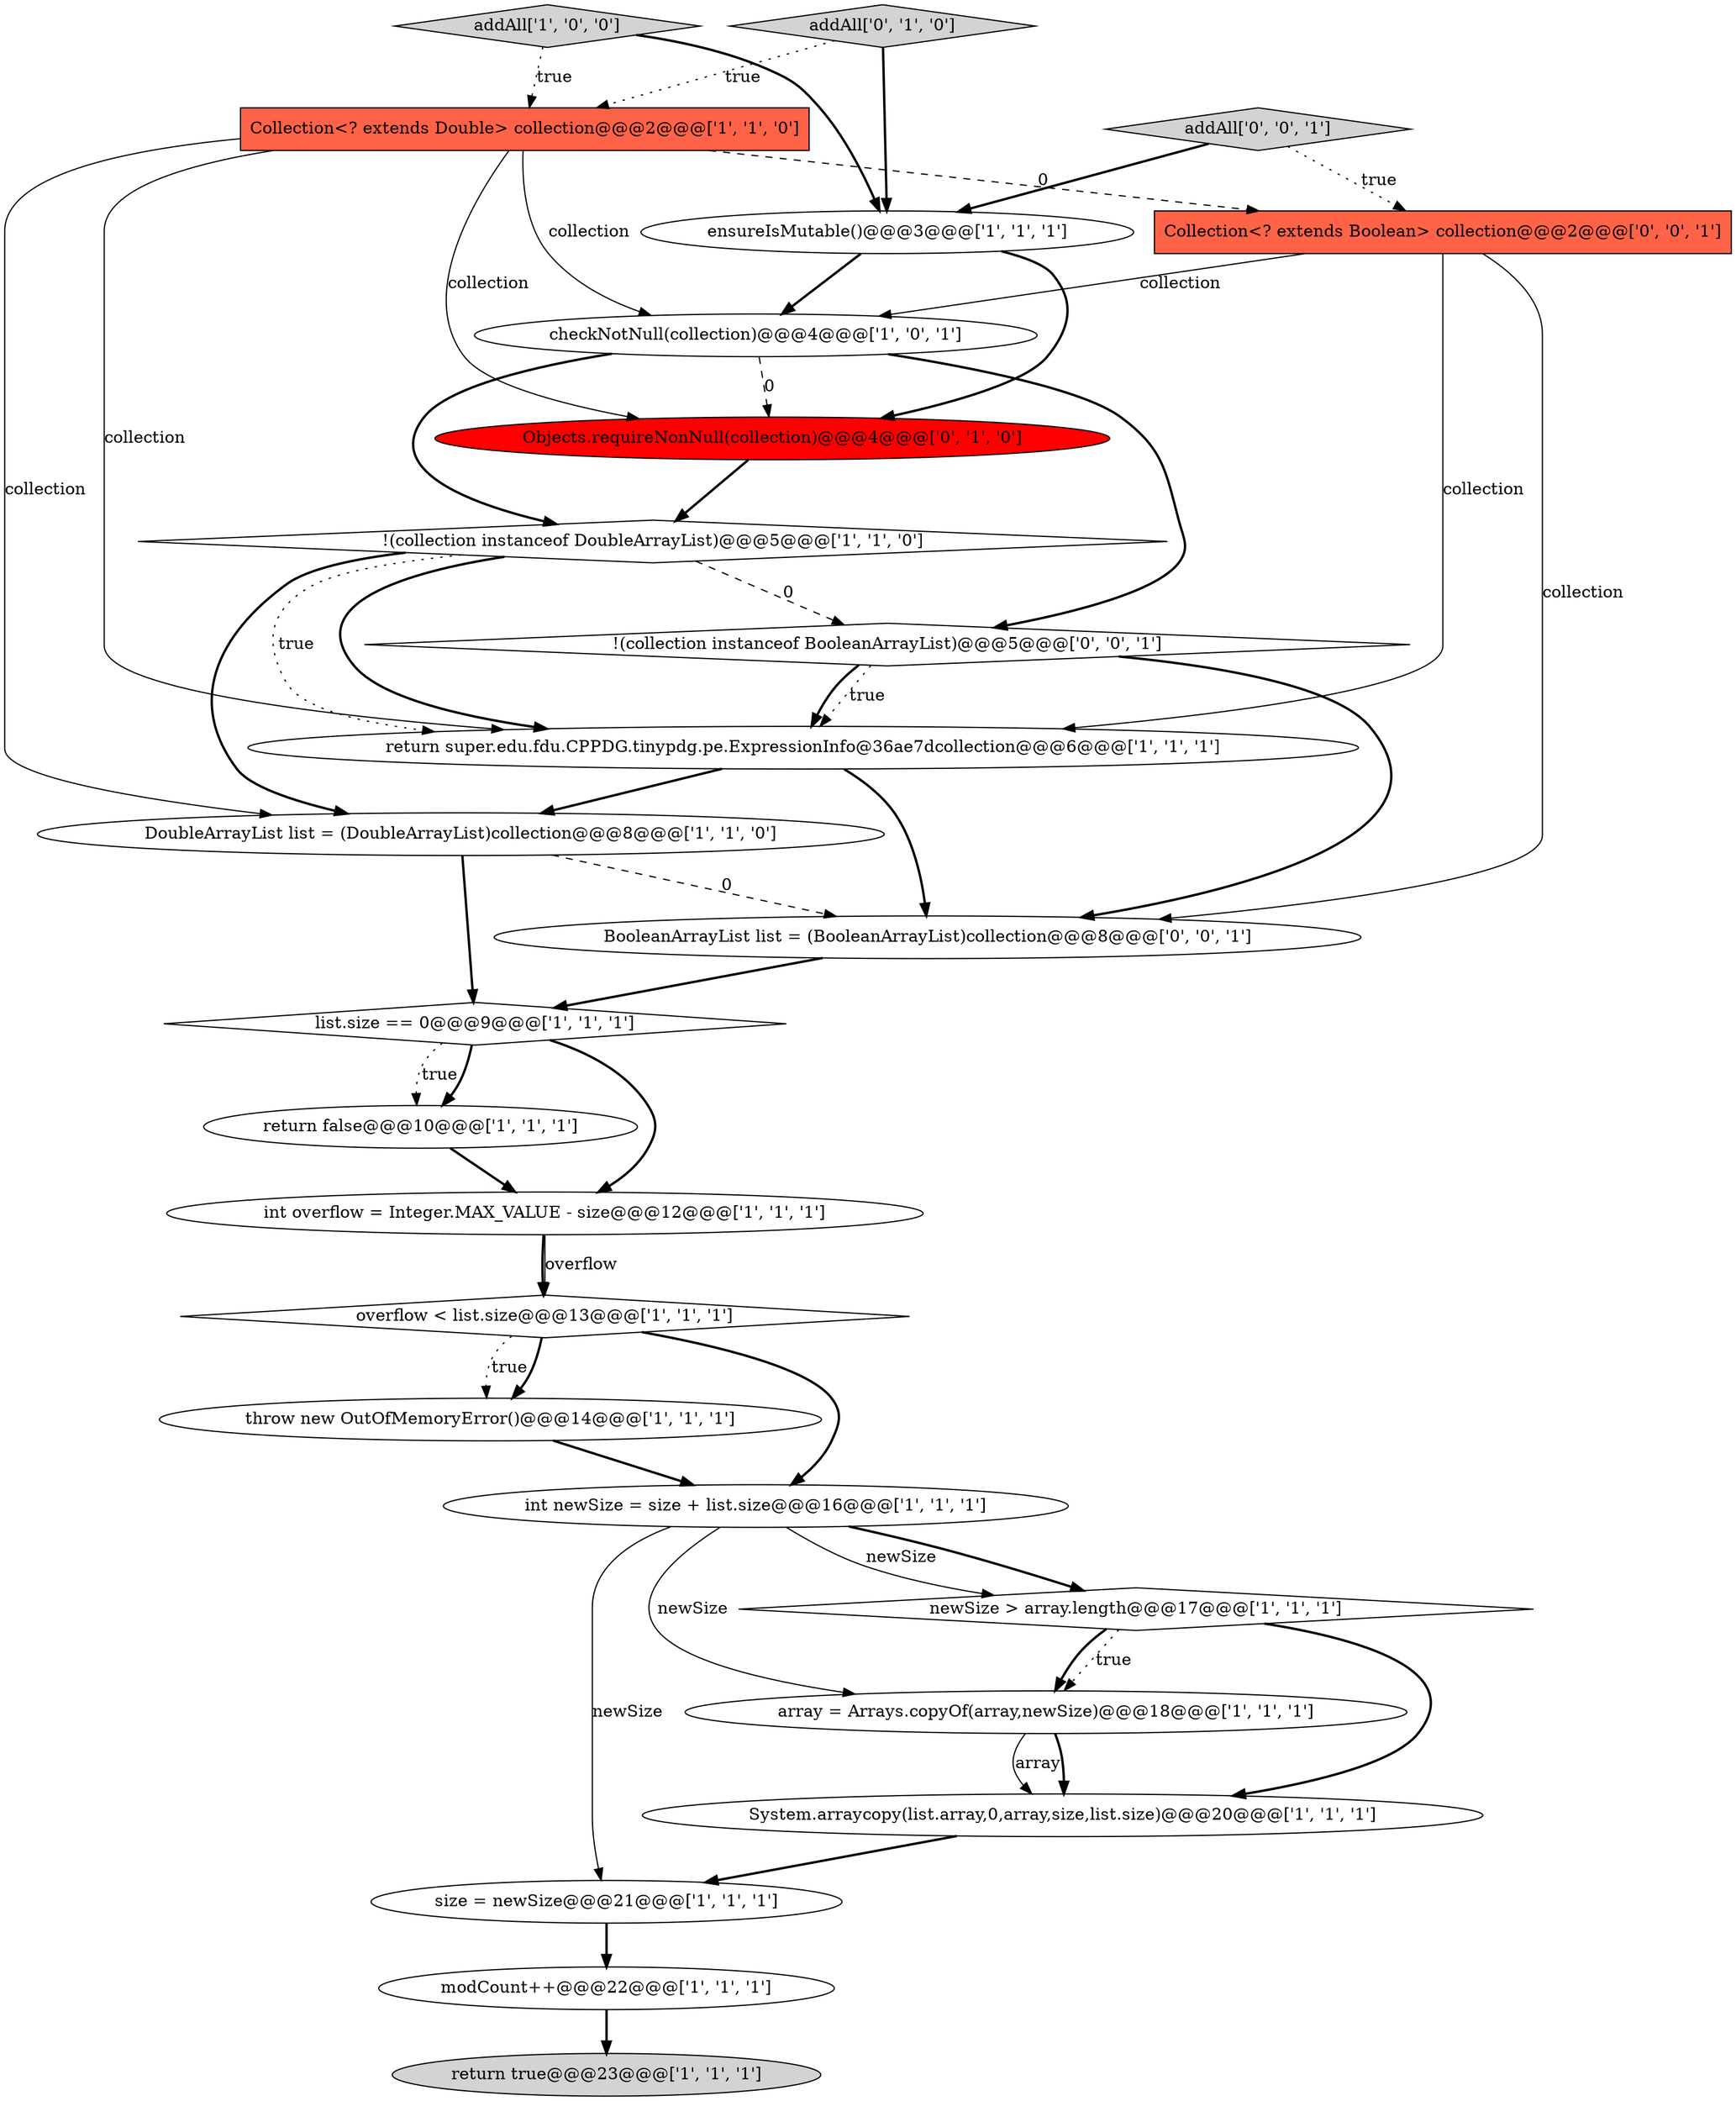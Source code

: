 digraph {
9 [style = filled, label = "ensureIsMutable()@@@3@@@['1', '1', '1']", fillcolor = white, shape = ellipse image = "AAA0AAABBB1BBB"];
24 [style = filled, label = "addAll['0', '0', '1']", fillcolor = lightgray, shape = diamond image = "AAA0AAABBB3BBB"];
5 [style = filled, label = "size = newSize@@@21@@@['1', '1', '1']", fillcolor = white, shape = ellipse image = "AAA0AAABBB1BBB"];
8 [style = filled, label = "int overflow = Integer.MAX_VALUE - size@@@12@@@['1', '1', '1']", fillcolor = white, shape = ellipse image = "AAA0AAABBB1BBB"];
1 [style = filled, label = "throw new OutOfMemoryError()@@@14@@@['1', '1', '1']", fillcolor = white, shape = ellipse image = "AAA0AAABBB1BBB"];
12 [style = filled, label = "return true@@@23@@@['1', '1', '1']", fillcolor = lightgray, shape = ellipse image = "AAA0AAABBB1BBB"];
7 [style = filled, label = "!(collection instanceof DoubleArrayList)@@@5@@@['1', '1', '0']", fillcolor = white, shape = diamond image = "AAA0AAABBB1BBB"];
0 [style = filled, label = "return false@@@10@@@['1', '1', '1']", fillcolor = white, shape = ellipse image = "AAA0AAABBB1BBB"];
10 [style = filled, label = "return super.edu.fdu.CPPDG.tinypdg.pe.ExpressionInfo@36ae7dcollection@@@6@@@['1', '1', '1']", fillcolor = white, shape = ellipse image = "AAA0AAABBB1BBB"];
6 [style = filled, label = "modCount++@@@22@@@['1', '1', '1']", fillcolor = white, shape = ellipse image = "AAA0AAABBB1BBB"];
13 [style = filled, label = "int newSize = size + list.size@@@16@@@['1', '1', '1']", fillcolor = white, shape = ellipse image = "AAA0AAABBB1BBB"];
17 [style = filled, label = "array = Arrays.copyOf(array,newSize)@@@18@@@['1', '1', '1']", fillcolor = white, shape = ellipse image = "AAA0AAABBB1BBB"];
14 [style = filled, label = "list.size == 0@@@9@@@['1', '1', '1']", fillcolor = white, shape = diamond image = "AAA0AAABBB1BBB"];
22 [style = filled, label = "!(collection instanceof BooleanArrayList)@@@5@@@['0', '0', '1']", fillcolor = white, shape = diamond image = "AAA0AAABBB3BBB"];
19 [style = filled, label = "addAll['0', '1', '0']", fillcolor = lightgray, shape = diamond image = "AAA0AAABBB2BBB"];
16 [style = filled, label = "overflow < list.size@@@13@@@['1', '1', '1']", fillcolor = white, shape = diamond image = "AAA0AAABBB1BBB"];
2 [style = filled, label = "Collection<? extends Double> collection@@@2@@@['1', '1', '0']", fillcolor = tomato, shape = box image = "AAA0AAABBB1BBB"];
18 [style = filled, label = "checkNotNull(collection)@@@4@@@['1', '0', '1']", fillcolor = white, shape = ellipse image = "AAA0AAABBB1BBB"];
20 [style = filled, label = "Objects.requireNonNull(collection)@@@4@@@['0', '1', '0']", fillcolor = red, shape = ellipse image = "AAA1AAABBB2BBB"];
11 [style = filled, label = "newSize > array.length@@@17@@@['1', '1', '1']", fillcolor = white, shape = diamond image = "AAA0AAABBB1BBB"];
21 [style = filled, label = "Collection<? extends Boolean> collection@@@2@@@['0', '0', '1']", fillcolor = tomato, shape = box image = "AAA0AAABBB3BBB"];
4 [style = filled, label = "addAll['1', '0', '0']", fillcolor = lightgray, shape = diamond image = "AAA0AAABBB1BBB"];
3 [style = filled, label = "System.arraycopy(list.array,0,array,size,list.size)@@@20@@@['1', '1', '1']", fillcolor = white, shape = ellipse image = "AAA0AAABBB1BBB"];
15 [style = filled, label = "DoubleArrayList list = (DoubleArrayList)collection@@@8@@@['1', '1', '0']", fillcolor = white, shape = ellipse image = "AAA0AAABBB1BBB"];
23 [style = filled, label = "BooleanArrayList list = (BooleanArrayList)collection@@@8@@@['0', '0', '1']", fillcolor = white, shape = ellipse image = "AAA0AAABBB3BBB"];
2->15 [style = solid, label="collection"];
8->16 [style = bold, label=""];
4->9 [style = bold, label=""];
16->13 [style = bold, label=""];
22->10 [style = dotted, label="true"];
15->23 [style = dashed, label="0"];
7->10 [style = dotted, label="true"];
10->15 [style = bold, label=""];
15->14 [style = bold, label=""];
2->20 [style = solid, label="collection"];
14->0 [style = dotted, label="true"];
7->10 [style = bold, label=""];
19->2 [style = dotted, label="true"];
13->5 [style = solid, label="newSize"];
21->18 [style = solid, label="collection"];
11->17 [style = dotted, label="true"];
17->3 [style = solid, label="array"];
9->20 [style = bold, label=""];
13->11 [style = bold, label=""];
1->13 [style = bold, label=""];
22->23 [style = bold, label=""];
2->18 [style = solid, label="collection"];
13->17 [style = solid, label="newSize"];
23->14 [style = bold, label=""];
21->23 [style = solid, label="collection"];
3->5 [style = bold, label=""];
18->22 [style = bold, label=""];
9->18 [style = bold, label=""];
5->6 [style = bold, label=""];
14->0 [style = bold, label=""];
16->1 [style = dotted, label="true"];
16->1 [style = bold, label=""];
11->3 [style = bold, label=""];
19->9 [style = bold, label=""];
10->23 [style = bold, label=""];
2->21 [style = dashed, label="0"];
8->16 [style = solid, label="overflow"];
18->20 [style = dashed, label="0"];
21->10 [style = solid, label="collection"];
0->8 [style = bold, label=""];
22->10 [style = bold, label=""];
13->11 [style = solid, label="newSize"];
17->3 [style = bold, label=""];
7->15 [style = bold, label=""];
11->17 [style = bold, label=""];
14->8 [style = bold, label=""];
20->7 [style = bold, label=""];
18->7 [style = bold, label=""];
24->21 [style = dotted, label="true"];
2->10 [style = solid, label="collection"];
7->22 [style = dashed, label="0"];
4->2 [style = dotted, label="true"];
24->9 [style = bold, label=""];
6->12 [style = bold, label=""];
}
